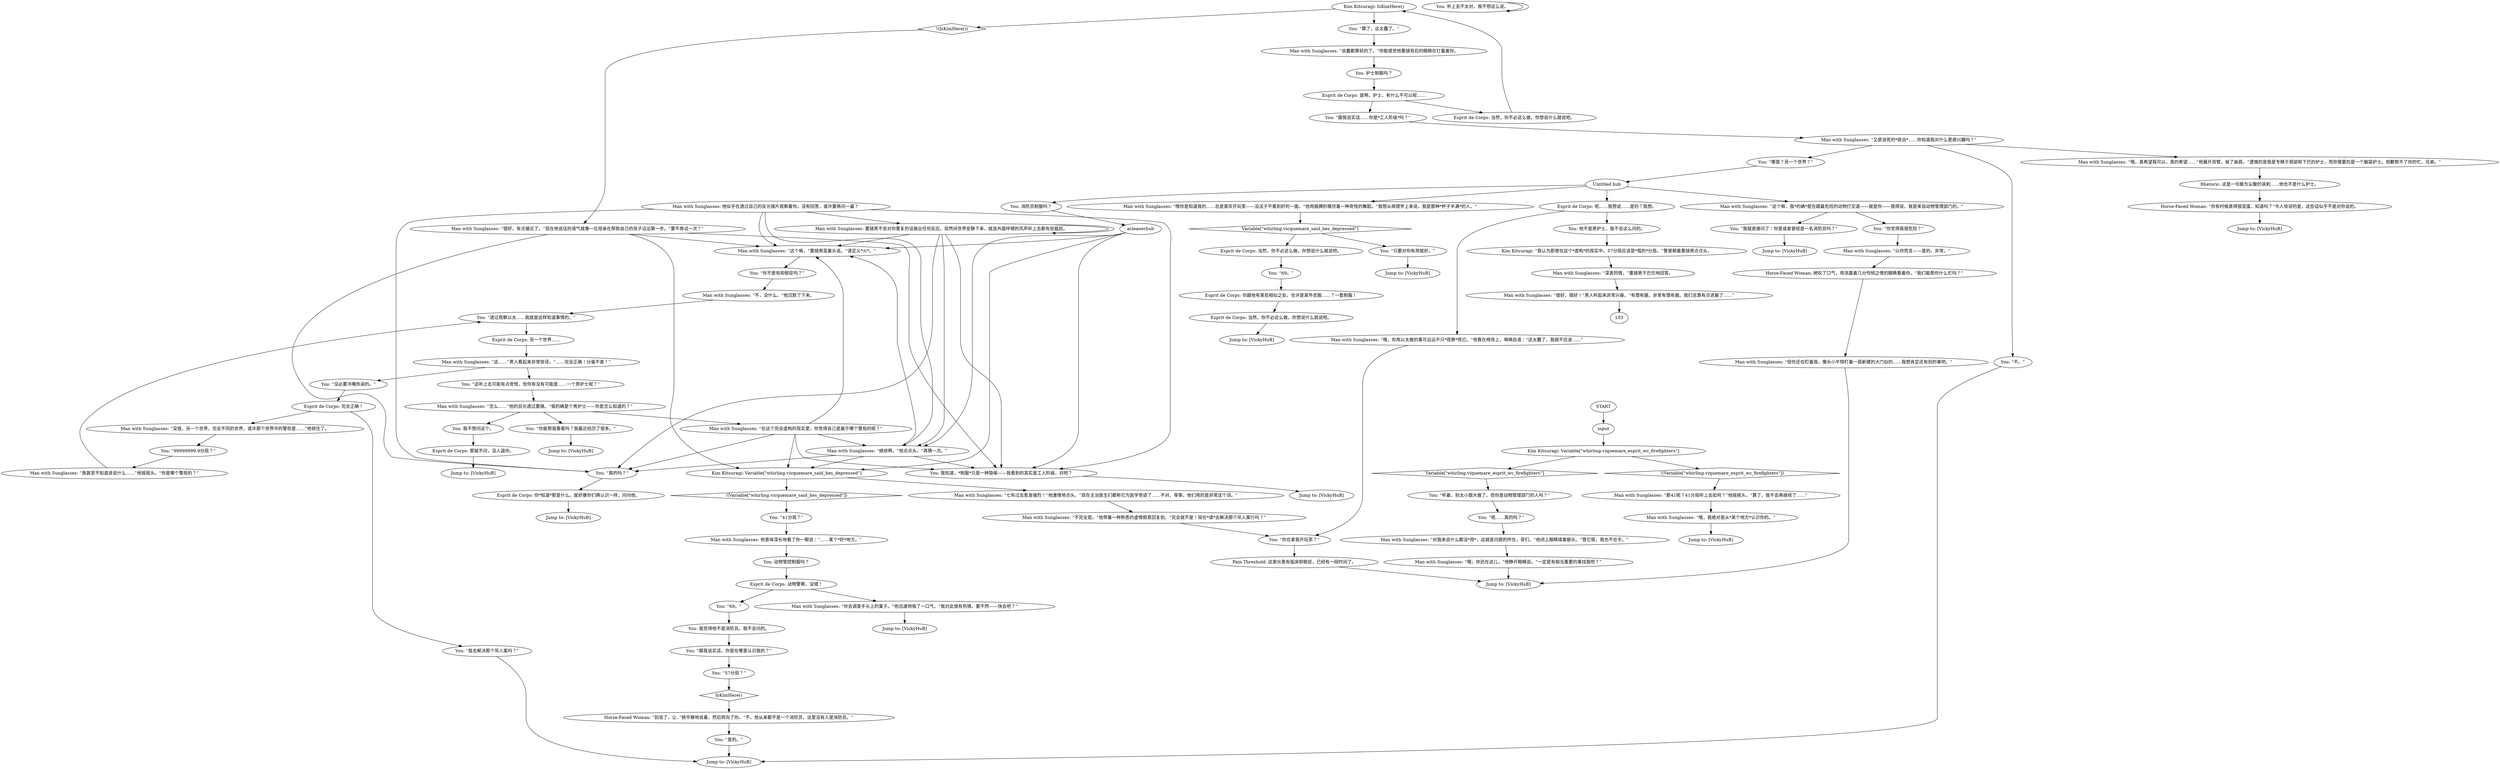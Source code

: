 # WHIRLING F1 / MAN WITH SUNGLASSES ESPRIT RC
# ESPRIT RED CHECK
# ==================================================
digraph G {
	  0 [label="START"];
	  1 [label="input"];
	  2 [label="Man with Sunglasses: “很好，有点接近了。”现在他说话的语气就像一位母亲在帮助自己的孩子迈出第一步。“要不再试一次？”"];
	  3 [label="You: “你觉得我很危险？”"];
	  4 [label="Jump to: [VickyHuB]"];
	  5 [label="Jump to: [VickyHuB]"];
	  6 [label="Man with Sunglasses: “以你而言——是的，非常。”"];
	  7 [label="Horse-Faced Woman: 她叹了口气，用流露着几分怜悯之情的眼睛看着你。“我们能帮你什么忙吗？”"];
	  8 [label="You: “只要对你有用就好。”"];
	  9 [label="Horse-Faced Woman: “你有时候真得很混蛋，知道吗？”令人惊讶的是，这些话似乎不是对你说的。"];
	  10 [label="Man with Sunglasses: “深表同情，”墨镜男干巴巴地回答。"];
	  11 [label="Kim Kitsuragi: Variable[\"whirling.viquemare_esprit_wc_firefighters\"]"];
	  12 [label="Variable[\"whirling.viquemare_esprit_wc_firefighters\"]", shape=diamond];
	  13 [label="!(Variable[\"whirling.viquemare_esprit_wc_firefighters\"])", shape=diamond];
	  14 [label="You: 消防员制服吗？"];
	  15 [label="Man with Sunglasses: “又是该死的*政治*……你知道我对什么更感兴趣吗？”"];
	  16 [label="Man with Sunglasses: “哦，你还在这儿，”他睁开眼睛说。“一定是有相当重要的事找我吧？”"];
	  17 [label="Esprit de Corps: 那就不问，没人逼你。"];
	  18 [label="Man with Sunglasses: “说蠢都算轻的了。”你能感觉他墨镜背后的眼睛在打量着你。"];
	  19 [label="Esprit de Corps: 动物警察，没错！"];
	  20 [label="Esprit de Corps: 是啊，护士，有什么不可以呢……"];
	  21 [label="You: “你能帮我看看吗？我最近经历了很多。”"];
	  22 [label="Man with Sunglasses: “怎么……”他的目光透过墨镜。“我的确是个男护士——你是怎么知道的？”"];
	  23 [label="Rhetoric: 这是一句极为尖酸的讽刺……他也不是什么护士。"];
	  24 [label="Man with Sunglasses: 他似乎在透过自己的反光镜片观察着你。没有回答，或许要再问一遍？"];
	  25 [label="You: 我觉得他不是消防员。我不会问的。"];
	  26 [label="You: “我去解决那个吊人案吗？”"];
	  27 [label="Man with Sunglasses: “哦，真希望我可以，真的希望……”他展开双臂，耸了耸肩。“遗憾的是我是专精于颈部和下巴的护士，而你需要的是一个脑袋护士。抱歉帮不了你的忙，兄弟。”"];
	  28 [label="Jump to: [VickyHuB]"];
	  29 [label="Kim Kitsuragi: IsKimHere()"];
	  30 [label="IsKimHere()", shape=diamond];
	  31 [label="!(IsKimHere())", shape=diamond];
	  32 [label="You: “算了，这太蠢了。”"];
	  33 [label="Man with Sunglasses: “这个嘛，”墨镜男歪着头说。“请定义*火*。”"];
	  34 [label="Jump to: [VickyHuB]"];
	  35 [label="Man with Sunglasses: “但你还在盯着我，像头小牛犊盯着一扇新建的大门似的……我想肯定还有别的事吧。”"];
	  36 [label="Man with Sunglasses: “不完全是。”他带着一种熟悉的虚情假意回复到。“完全就不是！现在*请*去解决那个吊人案行吗？”"];
	  37 [label="Man with Sunglasses: “对我来说什么都没*用*，这就是问题的所在，哥们。”他闭上眼睛揉着额头。“管它呢，我也不在乎。”"];
	  38 [label="Jump to: [VickyHuB]"];
	  39 [label="You: 动物管控制服吗？"];
	  40 [label="Man with Sunglasses: “哦你是知道我的……总是喜欢开玩笑——没法子不看到好的一面。”他用胳膊肘模仿着一种奇怪的舞蹈。“我想从病理学上来说，我是那种*杯子半满*的人。”"];
	  41 [label="Pain Threshold: 这家伙患有临床抑郁症，已经有一段时间了。"];
	  42 [label="You: “41分局？”"];
	  43 [label="You: 我知道，*制服*只是一种隐喻——我看到的其实是工人阶级，对吧？"];
	  44 [label="Man with Sunglasses: “这个嘛，我*的确*是在跟最危险的动物打交道——就是你——我得说。我是来自动物管理部门的。”"];
	  45 [label="You: “呃……真的吗？”"];
	  46 [label="Man with Sunglasses: “在这个完全虚构的现实里，你觉得自己是属于哪个警局的呢？”"];
	  47 [label="You: “99999999.9分局？”"];
	  48 [label="You: “真的吗？”"];
	  49 [label="You: “没必要冷嘲热讽的。”"];
	  50 [label="You: “这听上去可能有点奇怪，但你有没有可能是……一个男护士呢？”"];
	  51 [label="You: “跟我说实话……你是*工人阶级*吗？”"];
	  52 [label="Man with Sunglasses: “哦，你用以太做的事可远远不只*观察*而已。”他靠在椅背上，喃喃自语：“这太蠢了，我就不应该……”"];
	  53 [label="Esprit de Corps: 另一个世界……"];
	  54 [label="Jump to: [VickyHuB]"];
	  55 [label="Jump to: [VickyHuB]"];
	  56 [label="Jump to: [VickyHuB]"];
	  57 [label="Jump to: [VickyHuB]"];
	  58 [label="You: “是的。”"];
	  59 [label="You: “不。”"];
	  60 [label="You: “哪里？另一个世界？”"];
	  61 [label="Man with Sunglasses: “这……”男人看起来非常惊讶。“……完全正确！分毫不差！”"];
	  62 [label="Man with Sunglasses: “我甚至不知道该说什么……”他摇摇头。“你是哪个警局的？”"];
	  63 [label="Esprit de Corps: 完全正确！"];
	  64 [label="acleanerhub"];
	  65 [label="You: “透过观察以太……我就是这样知道事情的。”"];
	  66 [label="You: 我不想问这个。"];
	  67 [label="You: 他不是男护士，我不会这么问的。"];
	  68 [label="Esprit de Corps: 当然，你不必这么做。你想说什么就说吧。"];
	  69 [label="You: 听上去不太对，我不想这么说。"];
	  70 [label="You: “69。”"];
	  71 [label="Kim Kitsuragi: Variable[\"whirling.vicquemare_said_hes_depressed\"]"];
	  72 [label="Variable[\"whirling.vicquemare_said_hes_depressed\"]", shape=diamond];
	  73 [label="!(Variable[\"whirling.vicquemare_said_hes_depressed\"])", shape=diamond];
	  74 [label="Man with Sunglasses: “七年过去愈发强烈！”他激情地点头。“现在主治医生们都称它为医学奇迹了……不对，等等，他们用的是异常这个词。”"];
	  75 [label="Man with Sunglasses: “不，没什么。”他沉默了下来。"];
	  76 [label="Esprit de Corps: 你*知道*那是什么。就好像你们俩认识一样，问问他。"];
	  77 [label="You: “听着，别太小题大做了。但你是动物管理部门的人吗？”"];
	  78 [label="Man with Sunglasses: “你去调查手头上的案子。”他迅速地吸了一口气。“我对此很有热情。要不然——快去吧？”"];
	  79 [label="Jump to: [VickyHuB]"];
	  80 [label="You: “69。”"];
	  81 [label="Man with Sunglasses: 墨镜男不会对你重复的话做出任何反应。突然间世界安静下来，就连外面呼啸的风声听上去都有些尴尬。"];
	  82 [label="Esprit de Corps: 你跟他有某些相似之处。也许是某件衣服……？一套制服！"];
	  83 [label="Man with Sunglasses: “那41呢？41分局听上去如何？”他摇摇头。“算了，我不会再继续了……”"];
	  84 [label="You: 护士制服吗？"];
	  85 [label="Esprit de Corps: 呃……我想说……是的？我想。"];
	  86 [label="Jump to: [VickyHuB]"];
	  87 [label="You: “你在拿我开玩笑？”"];
	  88 [label="You: “我就直接问了：你是或者曾经是一名消防员吗？”"];
	  89 [label="Man with Sunglasses: “没错，另一个世界，完全不同的世界，或许那个世界中的警衔是……”他顿住了。"];
	  90 [label="Untitled hub"];
	  91 [label="Esprit de Corps: 当然，你不必这么做。你想说什么就说吧。"];
	  92 [label="Kim Kitsuragi: “我认为即使在这个*虚构*的现实中，57分局应该是*我的*分局。”警督朝着墨镜男点点头。"];
	  93 [label="Horse-Faced Woman: “别说了，让..”她平静地说着，然后转向了你。“不，他从来都不是一个消防员，这里没有人是消防员。”"];
	  94 [label="You: “你不是有抑郁症吗？”"];
	  95 [label="Esprit de Corps: 当然，你不必这么做。你想说什么就说吧。"];
	  96 [label="You: “跟我说实话，你是在哪里认识我的？”"];
	  97 [label="Jump to: [VickyHuB]"];
	  98 [label="Man with Sunglasses: “哦，我绝对是从*某个地方*认识你的。”"];
	  99 [label="You: “57分局？”"];
	  100 [label="Man with Sunglasses: “继续啊，”他点点头。“再猜一次。”"];
	  101 [label="Man with Sunglasses: “很好，很好！”男人听起来非常兴奋。“有理有据，非常有理有据。我们总算有点进展了……”"];
	  102 [label="Man with Sunglasses: 他意味深长地看了你一眼说：“……某个*好*地方。”"];
	  0 -> 1
	  1 -> 11
	  2 -> 48
	  2 -> 33
	  2 -> 43
	  2 -> 71
	  3 -> 6
	  6 -> 7
	  7 -> 35
	  8 -> 38
	  9 -> 55
	  10 -> 101
	  11 -> 12
	  11 -> 13
	  12 -> 77
	  13 -> 83
	  14 -> 64
	  15 -> 27
	  15 -> 59
	  15 -> 60
	  16 -> 5
	  17 -> 56
	  18 -> 84
	  19 -> 70
	  19 -> 78
	  20 -> 51
	  20 -> 68
	  21 -> 28
	  22 -> 66
	  22 -> 21
	  22 -> 46
	  23 -> 9
	  24 -> 33
	  24 -> 100
	  24 -> 43
	  24 -> 48
	  24 -> 81
	  25 -> 96
	  26 -> 79
	  27 -> 23
	  29 -> 32
	  29 -> 31
	  30 -> 93
	  31 -> 2
	  32 -> 18
	  33 -> 94
	  35 -> 5
	  36 -> 87
	  37 -> 16
	  39 -> 19
	  40 -> 72
	  41 -> 5
	  42 -> 102
	  43 -> 86
	  44 -> 88
	  44 -> 3
	  45 -> 37
	  46 -> 33
	  46 -> 100
	  46 -> 71
	  46 -> 43
	  46 -> 48
	  47 -> 62
	  48 -> 76
	  49 -> 63
	  50 -> 22
	  51 -> 15
	  52 -> 87
	  53 -> 61
	  58 -> 79
	  59 -> 79
	  60 -> 90
	  61 -> 49
	  61 -> 50
	  62 -> 65
	  63 -> 89
	  63 -> 26
	  64 -> 33
	  64 -> 43
	  64 -> 100
	  64 -> 71
	  65 -> 53
	  66 -> 17
	  67 -> 92
	  68 -> 29
	  69 -> 69
	  70 -> 25
	  71 -> 73
	  71 -> 74
	  72 -> 8
	  72 -> 95
	  73 -> 42
	  74 -> 36
	  75 -> 65
	  76 -> 97
	  77 -> 45
	  78 -> 4
	  80 -> 82
	  81 -> 33
	  81 -> 100
	  81 -> 43
	  81 -> 48
	  81 -> 81
	  82 -> 91
	  83 -> 98
	  84 -> 20
	  85 -> 67
	  85 -> 52
	  87 -> 41
	  88 -> 34
	  89 -> 47
	  90 -> 40
	  90 -> 44
	  90 -> 85
	  90 -> 14
	  91 -> 57
	  92 -> 10
	  93 -> 58
	  94 -> 75
	  95 -> 80
	  96 -> 99
	  98 -> 54
	  99 -> 30
	  100 -> 48
	  100 -> 33
	  100 -> 43
	  100 -> 71
	  101 -> 103
	  102 -> 39
}

